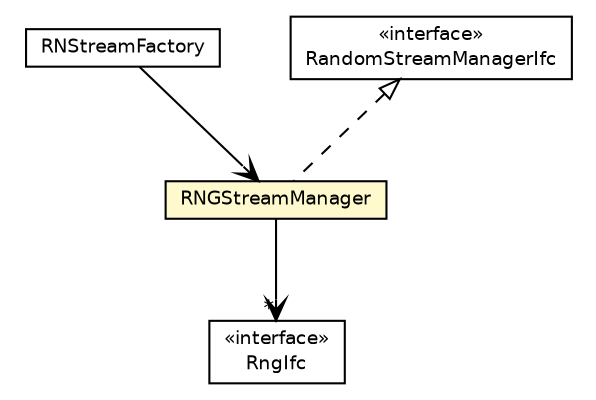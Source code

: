 #!/usr/local/bin/dot
#
# Class diagram 
# Generated by UMLGraph version 5.4 (http://www.umlgraph.org/)
#

digraph G {
	edge [fontname="Helvetica",fontsize=10,labelfontname="Helvetica",labelfontsize=10];
	node [fontname="Helvetica",fontsize=10,shape=plaintext];
	nodesep=0.25;
	ranksep=0.5;
	// jsl.utilities.random.rng.RNStreamFactory
	c161410 [label=<<table title="jsl.utilities.random.rng.RNStreamFactory" border="0" cellborder="1" cellspacing="0" cellpadding="2" port="p" href="./RNStreamFactory.html">
		<tr><td><table border="0" cellspacing="0" cellpadding="1">
<tr><td align="center" balign="center"> RNStreamFactory </td></tr>
		</table></td></tr>
		</table>>, URL="./RNStreamFactory.html", fontname="Helvetica", fontcolor="black", fontsize=9.0];
	// jsl.utilities.random.rng.RNGStreamManager
	c161413 [label=<<table title="jsl.utilities.random.rng.RNGStreamManager" border="0" cellborder="1" cellspacing="0" cellpadding="2" port="p" bgcolor="lemonChiffon" href="./RNGStreamManager.html">
		<tr><td><table border="0" cellspacing="0" cellpadding="1">
<tr><td align="center" balign="center"> RNGStreamManager </td></tr>
		</table></td></tr>
		</table>>, URL="./RNGStreamManager.html", fontname="Helvetica", fontcolor="black", fontsize=9.0];
	// jsl.utilities.random.rng.RngIfc
	c161414 [label=<<table title="jsl.utilities.random.rng.RngIfc" border="0" cellborder="1" cellspacing="0" cellpadding="2" port="p" href="./RngIfc.html">
		<tr><td><table border="0" cellspacing="0" cellpadding="1">
<tr><td align="center" balign="center"> &#171;interface&#187; </td></tr>
<tr><td align="center" balign="center"> RngIfc </td></tr>
		</table></td></tr>
		</table>>, URL="./RngIfc.html", fontname="Helvetica", fontcolor="black", fontsize=9.0];
	// jsl.utilities.random.rng.RandomStreamManagerIfc
	c161416 [label=<<table title="jsl.utilities.random.rng.RandomStreamManagerIfc" border="0" cellborder="1" cellspacing="0" cellpadding="2" port="p" href="./RandomStreamManagerIfc.html">
		<tr><td><table border="0" cellspacing="0" cellpadding="1">
<tr><td align="center" balign="center"> &#171;interface&#187; </td></tr>
<tr><td align="center" balign="center"> RandomStreamManagerIfc </td></tr>
		</table></td></tr>
		</table>>, URL="./RandomStreamManagerIfc.html", fontname="Helvetica", fontcolor="black", fontsize=9.0];
	//jsl.utilities.random.rng.RNGStreamManager implements jsl.utilities.random.rng.RandomStreamManagerIfc
	c161416:p -> c161413:p [dir=back,arrowtail=empty,style=dashed];
	// jsl.utilities.random.rng.RNStreamFactory NAVASSOC jsl.utilities.random.rng.RNGStreamManager
	c161410:p -> c161413:p [taillabel="", label="", headlabel="", fontname="Helvetica", fontcolor="black", fontsize=10.0, color="black", arrowhead=open];
	// jsl.utilities.random.rng.RNGStreamManager NAVASSOC jsl.utilities.random.rng.RngIfc
	c161413:p -> c161414:p [taillabel="", label="", headlabel="*", fontname="Helvetica", fontcolor="black", fontsize=10.0, color="black", arrowhead=open];
}

